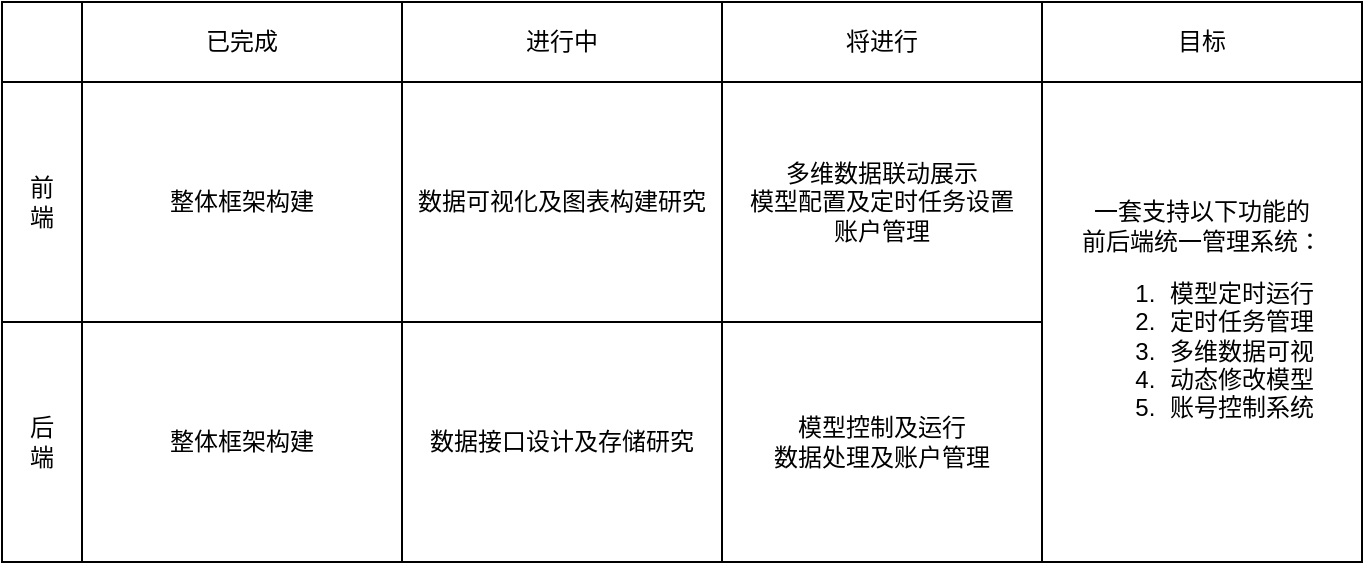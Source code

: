 <mxfile version="11.1.4" type="github"><diagram id="t6CQ2tIAD5__7Q-A57tv" name="第 1 页"><mxGraphModel dx="1248" dy="715" grid="1" gridSize="10" guides="1" tooltips="1" connect="1" arrows="1" fold="1" page="1" pageScale="1" pageWidth="827" pageHeight="1169" math="0" shadow="0"><root><mxCell id="0"/><mxCell id="1" parent="0"/><mxCell id="sE5xbutFZ0CPReML00jM-58" value="" style="group" parent="1" vertex="1" connectable="0"><mxGeometry x="80" y="90" width="680" height="280" as="geometry"/></mxCell><mxCell id="sE5xbutFZ0CPReML00jM-36" value="" style="group" parent="sE5xbutFZ0CPReML00jM-58" vertex="1" connectable="0"><mxGeometry width="680" height="280" as="geometry"/></mxCell><mxCell id="sE5xbutFZ0CPReML00jM-22" value="" style="rounded=0;whiteSpace=wrap;html=1;fillColor=none;" parent="sE5xbutFZ0CPReML00jM-36" vertex="1"><mxGeometry width="520" height="280" as="geometry"/></mxCell><mxCell id="sE5xbutFZ0CPReML00jM-23" value="" style="rounded=0;whiteSpace=wrap;html=1;fillColor=none;" parent="sE5xbutFZ0CPReML00jM-36" vertex="1"><mxGeometry y="40" width="520" height="120" as="geometry"/></mxCell><mxCell id="sE5xbutFZ0CPReML00jM-24" value="" style="rounded=0;whiteSpace=wrap;html=1;fillColor=none;" parent="sE5xbutFZ0CPReML00jM-36" vertex="1"><mxGeometry y="160" width="520" height="120" as="geometry"/></mxCell><mxCell id="sE5xbutFZ0CPReML00jM-25" value="前&lt;br&gt;端" style="rounded=0;whiteSpace=wrap;html=1;fillColor=none;" parent="sE5xbutFZ0CPReML00jM-36" vertex="1"><mxGeometry y="40" width="40" height="120" as="geometry"/></mxCell><mxCell id="sE5xbutFZ0CPReML00jM-26" value="后&lt;br&gt;端" style="rounded=0;whiteSpace=wrap;html=1;fillColor=none;" parent="sE5xbutFZ0CPReML00jM-36" vertex="1"><mxGeometry y="160" width="40" height="120" as="geometry"/></mxCell><mxCell id="sE5xbutFZ0CPReML00jM-27" value="已完成" style="rounded=0;whiteSpace=wrap;html=1;fillColor=none;" parent="sE5xbutFZ0CPReML00jM-36" vertex="1"><mxGeometry x="40" width="160" height="40" as="geometry"/></mxCell><mxCell id="sE5xbutFZ0CPReML00jM-28" value="进行中" style="rounded=0;whiteSpace=wrap;html=1;fillColor=none;" parent="sE5xbutFZ0CPReML00jM-36" vertex="1"><mxGeometry x="200" width="160" height="40" as="geometry"/></mxCell><mxCell id="sE5xbutFZ0CPReML00jM-29" value="将进行" style="rounded=0;whiteSpace=wrap;html=1;fillColor=none;" parent="sE5xbutFZ0CPReML00jM-36" vertex="1"><mxGeometry x="360" width="160" height="40" as="geometry"/></mxCell><mxCell id="sE5xbutFZ0CPReML00jM-30" value="整体框架构建" style="rounded=0;whiteSpace=wrap;html=1;fillColor=none;" parent="sE5xbutFZ0CPReML00jM-36" vertex="1"><mxGeometry x="40" y="40" width="160" height="120" as="geometry"/></mxCell><mxCell id="sE5xbutFZ0CPReML00jM-31" value="&lt;span style=&quot;white-space: normal&quot;&gt;整体框架构建&lt;/span&gt;" style="rounded=0;whiteSpace=wrap;html=1;fillColor=none;" parent="sE5xbutFZ0CPReML00jM-36" vertex="1"><mxGeometry x="40" y="160" width="160" height="120" as="geometry"/></mxCell><mxCell id="sE5xbutFZ0CPReML00jM-32" value="数据可视化及图表构建研究" style="rounded=0;whiteSpace=wrap;html=1;fillColor=none;" parent="sE5xbutFZ0CPReML00jM-36" vertex="1"><mxGeometry x="200" y="40" width="160" height="120" as="geometry"/></mxCell><mxCell id="sE5xbutFZ0CPReML00jM-33" value="多维数据联动展示&lt;br&gt;模型配置及定时任务设置&lt;br&gt;账户管理" style="rounded=0;whiteSpace=wrap;html=1;fillColor=none;" parent="sE5xbutFZ0CPReML00jM-36" vertex="1"><mxGeometry x="360" y="40" width="160" height="120" as="geometry"/></mxCell><mxCell id="sE5xbutFZ0CPReML00jM-34" value="数据接口设计及存储研究" style="rounded=0;whiteSpace=wrap;html=1;fillColor=none;" parent="sE5xbutFZ0CPReML00jM-36" vertex="1"><mxGeometry x="200" y="160" width="160" height="120" as="geometry"/></mxCell><mxCell id="sE5xbutFZ0CPReML00jM-35" value="模型控制及运行&lt;br&gt;数据处理及账户管理" style="rounded=0;whiteSpace=wrap;html=1;fillColor=none;" parent="sE5xbutFZ0CPReML00jM-36" vertex="1"><mxGeometry x="360" y="160" width="160" height="120" as="geometry"/></mxCell><mxCell id="sE5xbutFZ0CPReML00jM-39" value="&lt;span&gt;一套支持以下功能的&lt;/span&gt;&lt;br&gt;&lt;span&gt;前后端统一管理系统：&lt;br&gt;&lt;ol&gt;&lt;li&gt;&lt;span&gt;模型定时运行&lt;/span&gt;&lt;/li&gt;&lt;li&gt;&lt;span&gt;定时任务管理&lt;/span&gt;&lt;/li&gt;&lt;li&gt;&lt;span&gt;多维数据可视&lt;/span&gt;&lt;/li&gt;&lt;li&gt;&lt;span&gt;动态修改模型&lt;/span&gt;&lt;/li&gt;&lt;li&gt;&lt;span&gt;账号控制系统&lt;/span&gt;&lt;/li&gt;&lt;/ol&gt;&lt;/span&gt;" style="rounded=0;whiteSpace=wrap;html=1;fillColor=none;align=center;" parent="sE5xbutFZ0CPReML00jM-36" vertex="1"><mxGeometry x="520" y="40" width="160" height="240" as="geometry"/></mxCell><mxCell id="sE5xbutFZ0CPReML00jM-38" value="目标" style="rounded=0;whiteSpace=wrap;html=1;fillColor=none;" parent="sE5xbutFZ0CPReML00jM-58" vertex="1"><mxGeometry x="520" width="160" height="40" as="geometry"/></mxCell></root></mxGraphModel></diagram></mxfile>
